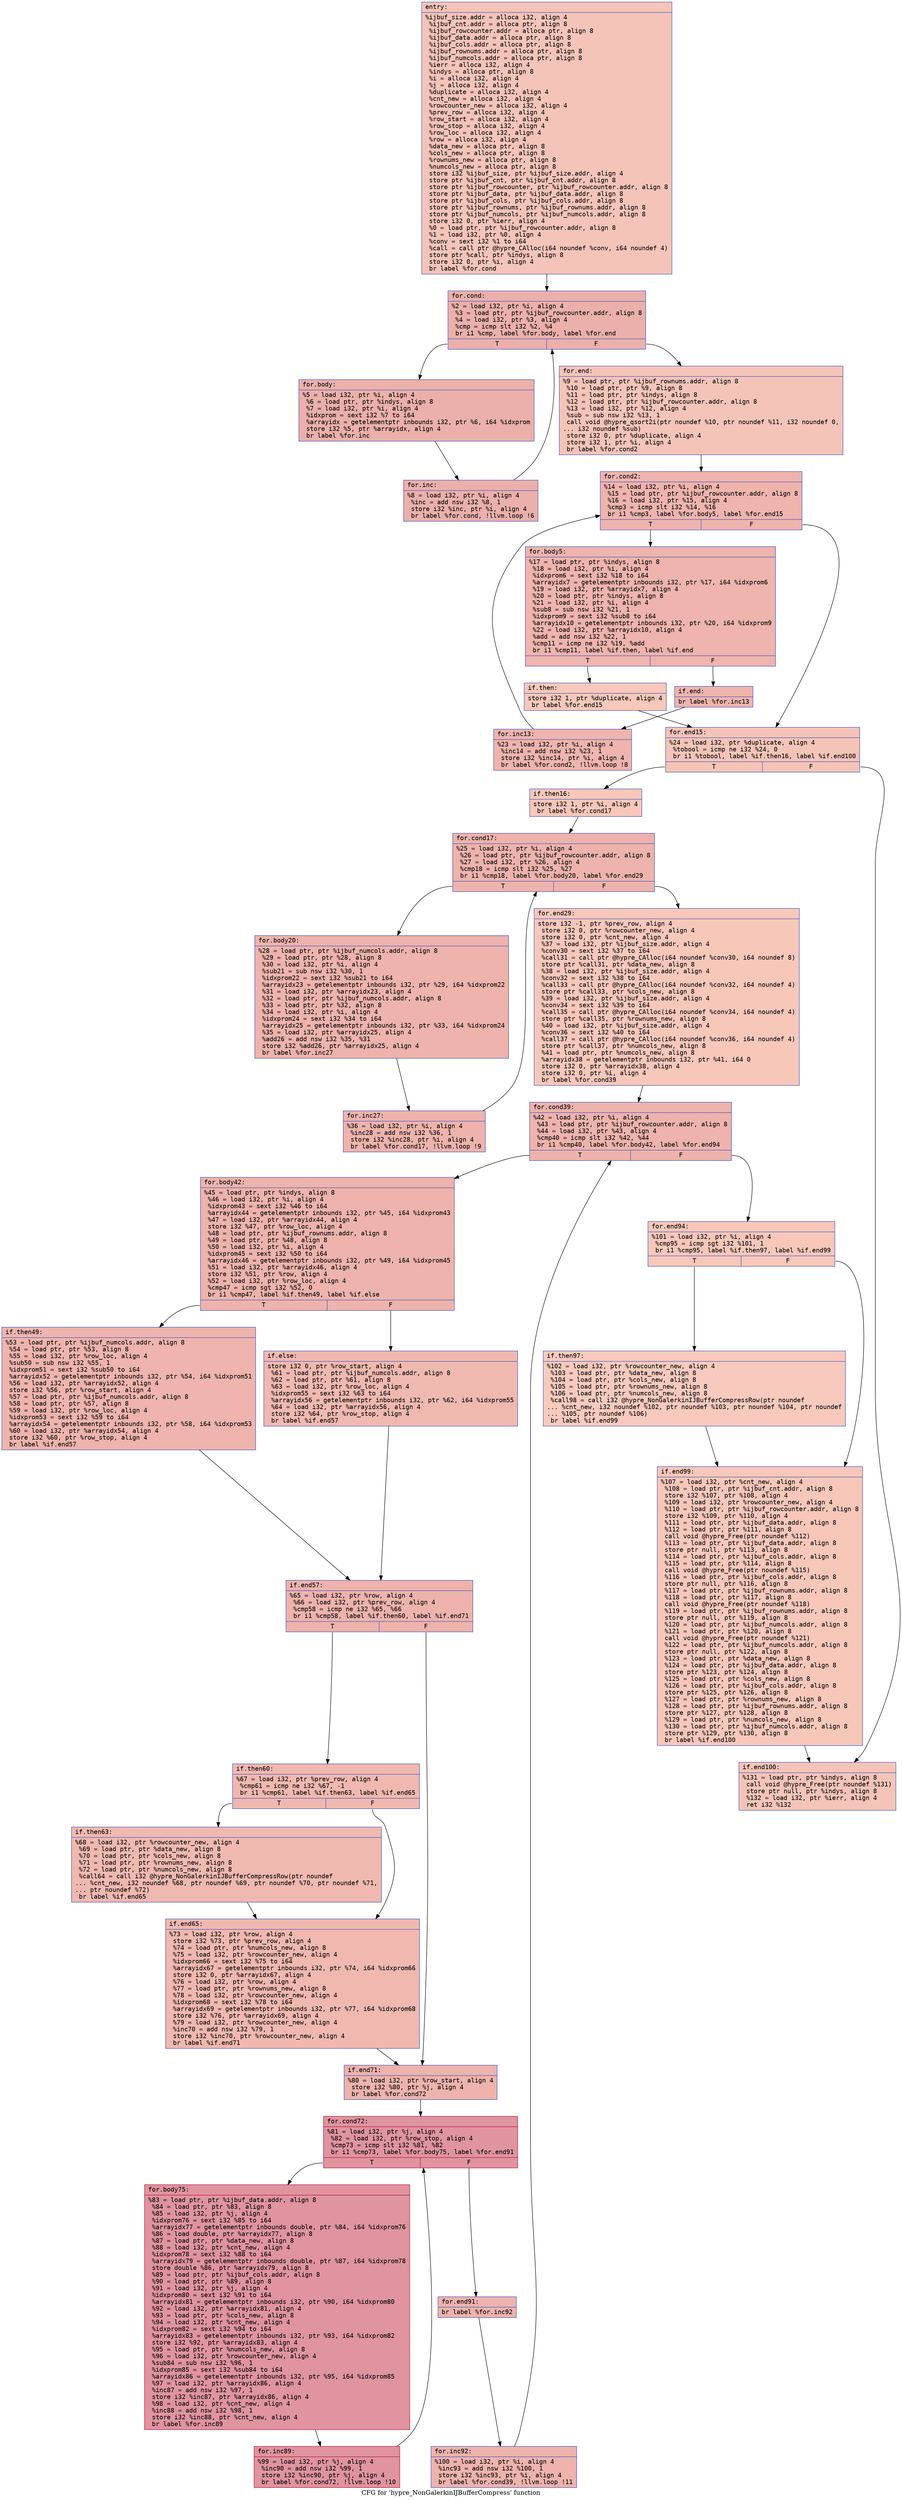 digraph "CFG for 'hypre_NonGalerkinIJBufferCompress' function" {
	label="CFG for 'hypre_NonGalerkinIJBufferCompress' function";

	Node0x558f78be5b80 [shape=record,color="#3d50c3ff", style=filled, fillcolor="#e97a5f70" fontname="Courier",label="{entry:\l|  %ijbuf_size.addr = alloca i32, align 4\l  %ijbuf_cnt.addr = alloca ptr, align 8\l  %ijbuf_rowcounter.addr = alloca ptr, align 8\l  %ijbuf_data.addr = alloca ptr, align 8\l  %ijbuf_cols.addr = alloca ptr, align 8\l  %ijbuf_rownums.addr = alloca ptr, align 8\l  %ijbuf_numcols.addr = alloca ptr, align 8\l  %ierr = alloca i32, align 4\l  %indys = alloca ptr, align 8\l  %i = alloca i32, align 4\l  %j = alloca i32, align 4\l  %duplicate = alloca i32, align 4\l  %cnt_new = alloca i32, align 4\l  %rowcounter_new = alloca i32, align 4\l  %prev_row = alloca i32, align 4\l  %row_start = alloca i32, align 4\l  %row_stop = alloca i32, align 4\l  %row_loc = alloca i32, align 4\l  %row = alloca i32, align 4\l  %data_new = alloca ptr, align 8\l  %cols_new = alloca ptr, align 8\l  %rownums_new = alloca ptr, align 8\l  %numcols_new = alloca ptr, align 8\l  store i32 %ijbuf_size, ptr %ijbuf_size.addr, align 4\l  store ptr %ijbuf_cnt, ptr %ijbuf_cnt.addr, align 8\l  store ptr %ijbuf_rowcounter, ptr %ijbuf_rowcounter.addr, align 8\l  store ptr %ijbuf_data, ptr %ijbuf_data.addr, align 8\l  store ptr %ijbuf_cols, ptr %ijbuf_cols.addr, align 8\l  store ptr %ijbuf_rownums, ptr %ijbuf_rownums.addr, align 8\l  store ptr %ijbuf_numcols, ptr %ijbuf_numcols.addr, align 8\l  store i32 0, ptr %ierr, align 4\l  %0 = load ptr, ptr %ijbuf_rowcounter.addr, align 8\l  %1 = load i32, ptr %0, align 4\l  %conv = sext i32 %1 to i64\l  %call = call ptr @hypre_CAlloc(i64 noundef %conv, i64 noundef 4)\l  store ptr %call, ptr %indys, align 8\l  store i32 0, ptr %i, align 4\l  br label %for.cond\l}"];
	Node0x558f78be5b80 -> Node0x558f78be7f60[tooltip="entry -> for.cond\nProbability 100.00%" ];
	Node0x558f78be7f60 [shape=record,color="#3d50c3ff", style=filled, fillcolor="#d24b4070" fontname="Courier",label="{for.cond:\l|  %2 = load i32, ptr %i, align 4\l  %3 = load ptr, ptr %ijbuf_rowcounter.addr, align 8\l  %4 = load i32, ptr %3, align 4\l  %cmp = icmp slt i32 %2, %4\l  br i1 %cmp, label %for.body, label %for.end\l|{<s0>T|<s1>F}}"];
	Node0x558f78be7f60:s0 -> Node0x558f78be8230[tooltip="for.cond -> for.body\nProbability 96.88%" ];
	Node0x558f78be7f60:s1 -> Node0x558f78be8280[tooltip="for.cond -> for.end\nProbability 3.12%" ];
	Node0x558f78be8230 [shape=record,color="#3d50c3ff", style=filled, fillcolor="#d24b4070" fontname="Courier",label="{for.body:\l|  %5 = load i32, ptr %i, align 4\l  %6 = load ptr, ptr %indys, align 8\l  %7 = load i32, ptr %i, align 4\l  %idxprom = sext i32 %7 to i64\l  %arrayidx = getelementptr inbounds i32, ptr %6, i64 %idxprom\l  store i32 %5, ptr %arrayidx, align 4\l  br label %for.inc\l}"];
	Node0x558f78be8230 -> Node0x558f78be86f0[tooltip="for.body -> for.inc\nProbability 100.00%" ];
	Node0x558f78be86f0 [shape=record,color="#3d50c3ff", style=filled, fillcolor="#d24b4070" fontname="Courier",label="{for.inc:\l|  %8 = load i32, ptr %i, align 4\l  %inc = add nsw i32 %8, 1\l  store i32 %inc, ptr %i, align 4\l  br label %for.cond, !llvm.loop !6\l}"];
	Node0x558f78be86f0 -> Node0x558f78be7f60[tooltip="for.inc -> for.cond\nProbability 100.00%" ];
	Node0x558f78be8280 [shape=record,color="#3d50c3ff", style=filled, fillcolor="#e97a5f70" fontname="Courier",label="{for.end:\l|  %9 = load ptr, ptr %ijbuf_rownums.addr, align 8\l  %10 = load ptr, ptr %9, align 8\l  %11 = load ptr, ptr %indys, align 8\l  %12 = load ptr, ptr %ijbuf_rowcounter.addr, align 8\l  %13 = load i32, ptr %12, align 4\l  %sub = sub nsw i32 %13, 1\l  call void @hypre_qsort2i(ptr noundef %10, ptr noundef %11, i32 noundef 0,\l... i32 noundef %sub)\l  store i32 0, ptr %duplicate, align 4\l  store i32 1, ptr %i, align 4\l  br label %for.cond2\l}"];
	Node0x558f78be8280 -> Node0x558f78be9240[tooltip="for.end -> for.cond2\nProbability 100.00%" ];
	Node0x558f78be9240 [shape=record,color="#3d50c3ff", style=filled, fillcolor="#d8564670" fontname="Courier",label="{for.cond2:\l|  %14 = load i32, ptr %i, align 4\l  %15 = load ptr, ptr %ijbuf_rowcounter.addr, align 8\l  %16 = load i32, ptr %15, align 4\l  %cmp3 = icmp slt i32 %14, %16\l  br i1 %cmp3, label %for.body5, label %for.end15\l|{<s0>T|<s1>F}}"];
	Node0x558f78be9240:s0 -> Node0x558f78be9540[tooltip="for.cond2 -> for.body5\nProbability 96.88%" ];
	Node0x558f78be9240:s1 -> Node0x558f78be9590[tooltip="for.cond2 -> for.end15\nProbability 3.12%" ];
	Node0x558f78be9540 [shape=record,color="#3d50c3ff", style=filled, fillcolor="#d8564670" fontname="Courier",label="{for.body5:\l|  %17 = load ptr, ptr %indys, align 8\l  %18 = load i32, ptr %i, align 4\l  %idxprom6 = sext i32 %18 to i64\l  %arrayidx7 = getelementptr inbounds i32, ptr %17, i64 %idxprom6\l  %19 = load i32, ptr %arrayidx7, align 4\l  %20 = load ptr, ptr %indys, align 8\l  %21 = load i32, ptr %i, align 4\l  %sub8 = sub nsw i32 %21, 1\l  %idxprom9 = sext i32 %sub8 to i64\l  %arrayidx10 = getelementptr inbounds i32, ptr %20, i64 %idxprom9\l  %22 = load i32, ptr %arrayidx10, align 4\l  %add = add nsw i32 %22, 1\l  %cmp11 = icmp ne i32 %19, %add\l  br i1 %cmp11, label %if.then, label %if.end\l|{<s0>T|<s1>F}}"];
	Node0x558f78be9540:s0 -> Node0x558f78bea480[tooltip="for.body5 -> if.then\nProbability 3.12%" ];
	Node0x558f78be9540:s1 -> Node0x558f78bea4f0[tooltip="for.body5 -> if.end\nProbability 96.88%" ];
	Node0x558f78bea480 [shape=record,color="#3d50c3ff", style=filled, fillcolor="#ed836670" fontname="Courier",label="{if.then:\l|  store i32 1, ptr %duplicate, align 4\l  br label %for.end15\l}"];
	Node0x558f78bea480 -> Node0x558f78be9590[tooltip="if.then -> for.end15\nProbability 100.00%" ];
	Node0x558f78bea4f0 [shape=record,color="#3d50c3ff", style=filled, fillcolor="#d8564670" fontname="Courier",label="{if.end:\l|  br label %for.inc13\l}"];
	Node0x558f78bea4f0 -> Node0x558f78bea720[tooltip="if.end -> for.inc13\nProbability 100.00%" ];
	Node0x558f78bea720 [shape=record,color="#3d50c3ff", style=filled, fillcolor="#d8564670" fontname="Courier",label="{for.inc13:\l|  %23 = load i32, ptr %i, align 4\l  %inc14 = add nsw i32 %23, 1\l  store i32 %inc14, ptr %i, align 4\l  br label %for.cond2, !llvm.loop !8\l}"];
	Node0x558f78bea720 -> Node0x558f78be9240[tooltip="for.inc13 -> for.cond2\nProbability 100.00%" ];
	Node0x558f78be9590 [shape=record,color="#3d50c3ff", style=filled, fillcolor="#e97a5f70" fontname="Courier",label="{for.end15:\l|  %24 = load i32, ptr %duplicate, align 4\l  %tobool = icmp ne i32 %24, 0\l  br i1 %tobool, label %if.then16, label %if.end100\l|{<s0>T|<s1>F}}"];
	Node0x558f78be9590:s0 -> Node0x558f78beacd0[tooltip="for.end15 -> if.then16\nProbability 62.50%" ];
	Node0x558f78be9590:s1 -> Node0x558f78bead50[tooltip="for.end15 -> if.end100\nProbability 37.50%" ];
	Node0x558f78beacd0 [shape=record,color="#3d50c3ff", style=filled, fillcolor="#ec7f6370" fontname="Courier",label="{if.then16:\l|  store i32 1, ptr %i, align 4\l  br label %for.cond17\l}"];
	Node0x558f78beacd0 -> Node0x558f78beaf20[tooltip="if.then16 -> for.cond17\nProbability 100.00%" ];
	Node0x558f78beaf20 [shape=record,color="#3d50c3ff", style=filled, fillcolor="#d6524470" fontname="Courier",label="{for.cond17:\l|  %25 = load i32, ptr %i, align 4\l  %26 = load ptr, ptr %ijbuf_rowcounter.addr, align 8\l  %27 = load i32, ptr %26, align 4\l  %cmp18 = icmp slt i32 %25, %27\l  br i1 %cmp18, label %for.body20, label %for.end29\l|{<s0>T|<s1>F}}"];
	Node0x558f78beaf20:s0 -> Node0x558f78beb2a0[tooltip="for.cond17 -> for.body20\nProbability 96.88%" ];
	Node0x558f78beaf20:s1 -> Node0x558f78beb2f0[tooltip="for.cond17 -> for.end29\nProbability 3.12%" ];
	Node0x558f78beb2a0 [shape=record,color="#3d50c3ff", style=filled, fillcolor="#d6524470" fontname="Courier",label="{for.body20:\l|  %28 = load ptr, ptr %ijbuf_numcols.addr, align 8\l  %29 = load ptr, ptr %28, align 8\l  %30 = load i32, ptr %i, align 4\l  %sub21 = sub nsw i32 %30, 1\l  %idxprom22 = sext i32 %sub21 to i64\l  %arrayidx23 = getelementptr inbounds i32, ptr %29, i64 %idxprom22\l  %31 = load i32, ptr %arrayidx23, align 4\l  %32 = load ptr, ptr %ijbuf_numcols.addr, align 8\l  %33 = load ptr, ptr %32, align 8\l  %34 = load i32, ptr %i, align 4\l  %idxprom24 = sext i32 %34 to i64\l  %arrayidx25 = getelementptr inbounds i32, ptr %33, i64 %idxprom24\l  %35 = load i32, ptr %arrayidx25, align 4\l  %add26 = add nsw i32 %35, %31\l  store i32 %add26, ptr %arrayidx25, align 4\l  br label %for.inc27\l}"];
	Node0x558f78beb2a0 -> Node0x558f78bebcd0[tooltip="for.body20 -> for.inc27\nProbability 100.00%" ];
	Node0x558f78bebcd0 [shape=record,color="#3d50c3ff", style=filled, fillcolor="#d6524470" fontname="Courier",label="{for.inc27:\l|  %36 = load i32, ptr %i, align 4\l  %inc28 = add nsw i32 %36, 1\l  store i32 %inc28, ptr %i, align 4\l  br label %for.cond17, !llvm.loop !9\l}"];
	Node0x558f78bebcd0 -> Node0x558f78beaf20[tooltip="for.inc27 -> for.cond17\nProbability 100.00%" ];
	Node0x558f78beb2f0 [shape=record,color="#3d50c3ff", style=filled, fillcolor="#ec7f6370" fontname="Courier",label="{for.end29:\l|  store i32 -1, ptr %prev_row, align 4\l  store i32 0, ptr %rowcounter_new, align 4\l  store i32 0, ptr %cnt_new, align 4\l  %37 = load i32, ptr %ijbuf_size.addr, align 4\l  %conv30 = sext i32 %37 to i64\l  %call31 = call ptr @hypre_CAlloc(i64 noundef %conv30, i64 noundef 8)\l  store ptr %call31, ptr %data_new, align 8\l  %38 = load i32, ptr %ijbuf_size.addr, align 4\l  %conv32 = sext i32 %38 to i64\l  %call33 = call ptr @hypre_CAlloc(i64 noundef %conv32, i64 noundef 4)\l  store ptr %call33, ptr %cols_new, align 8\l  %39 = load i32, ptr %ijbuf_size.addr, align 4\l  %conv34 = sext i32 %39 to i64\l  %call35 = call ptr @hypre_CAlloc(i64 noundef %conv34, i64 noundef 4)\l  store ptr %call35, ptr %rownums_new, align 8\l  %40 = load i32, ptr %ijbuf_size.addr, align 4\l  %conv36 = sext i32 %40 to i64\l  %call37 = call ptr @hypre_CAlloc(i64 noundef %conv36, i64 noundef 4)\l  store ptr %call37, ptr %numcols_new, align 8\l  %41 = load ptr, ptr %numcols_new, align 8\l  %arrayidx38 = getelementptr inbounds i32, ptr %41, i64 0\l  store i32 0, ptr %arrayidx38, align 4\l  store i32 0, ptr %i, align 4\l  br label %for.cond39\l}"];
	Node0x558f78beb2f0 -> Node0x558f78bed160[tooltip="for.end29 -> for.cond39\nProbability 100.00%" ];
	Node0x558f78bed160 [shape=record,color="#3d50c3ff", style=filled, fillcolor="#d6524470" fontname="Courier",label="{for.cond39:\l|  %42 = load i32, ptr %i, align 4\l  %43 = load ptr, ptr %ijbuf_rowcounter.addr, align 8\l  %44 = load i32, ptr %43, align 4\l  %cmp40 = icmp slt i32 %42, %44\l  br i1 %cmp40, label %for.body42, label %for.end94\l|{<s0>T|<s1>F}}"];
	Node0x558f78bed160:s0 -> Node0x558f78bed4c0[tooltip="for.cond39 -> for.body42\nProbability 96.88%" ];
	Node0x558f78bed160:s1 -> Node0x558f78bed510[tooltip="for.cond39 -> for.end94\nProbability 3.12%" ];
	Node0x558f78bed4c0 [shape=record,color="#3d50c3ff", style=filled, fillcolor="#d6524470" fontname="Courier",label="{for.body42:\l|  %45 = load ptr, ptr %indys, align 8\l  %46 = load i32, ptr %i, align 4\l  %idxprom43 = sext i32 %46 to i64\l  %arrayidx44 = getelementptr inbounds i32, ptr %45, i64 %idxprom43\l  %47 = load i32, ptr %arrayidx44, align 4\l  store i32 %47, ptr %row_loc, align 4\l  %48 = load ptr, ptr %ijbuf_rownums.addr, align 8\l  %49 = load ptr, ptr %48, align 8\l  %50 = load i32, ptr %i, align 4\l  %idxprom45 = sext i32 %50 to i64\l  %arrayidx46 = getelementptr inbounds i32, ptr %49, i64 %idxprom45\l  %51 = load i32, ptr %arrayidx46, align 4\l  store i32 %51, ptr %row, align 4\l  %52 = load i32, ptr %row_loc, align 4\l  %cmp47 = icmp sgt i32 %52, 0\l  br i1 %cmp47, label %if.then49, label %if.else\l|{<s0>T|<s1>F}}"];
	Node0x558f78bed4c0:s0 -> Node0x558f78bee6f0[tooltip="for.body42 -> if.then49\nProbability 62.50%" ];
	Node0x558f78bed4c0:s1 -> Node0x558f78bee770[tooltip="for.body42 -> if.else\nProbability 37.50%" ];
	Node0x558f78bee6f0 [shape=record,color="#3d50c3ff", style=filled, fillcolor="#d8564670" fontname="Courier",label="{if.then49:\l|  %53 = load ptr, ptr %ijbuf_numcols.addr, align 8\l  %54 = load ptr, ptr %53, align 8\l  %55 = load i32, ptr %row_loc, align 4\l  %sub50 = sub nsw i32 %55, 1\l  %idxprom51 = sext i32 %sub50 to i64\l  %arrayidx52 = getelementptr inbounds i32, ptr %54, i64 %idxprom51\l  %56 = load i32, ptr %arrayidx52, align 4\l  store i32 %56, ptr %row_start, align 4\l  %57 = load ptr, ptr %ijbuf_numcols.addr, align 8\l  %58 = load ptr, ptr %57, align 8\l  %59 = load i32, ptr %row_loc, align 4\l  %idxprom53 = sext i32 %59 to i64\l  %arrayidx54 = getelementptr inbounds i32, ptr %58, i64 %idxprom53\l  %60 = load i32, ptr %arrayidx54, align 4\l  store i32 %60, ptr %row_stop, align 4\l  br label %if.end57\l}"];
	Node0x558f78bee6f0 -> Node0x558f78be9c30[tooltip="if.then49 -> if.end57\nProbability 100.00%" ];
	Node0x558f78bee770 [shape=record,color="#3d50c3ff", style=filled, fillcolor="#de614d70" fontname="Courier",label="{if.else:\l|  store i32 0, ptr %row_start, align 4\l  %61 = load ptr, ptr %ijbuf_numcols.addr, align 8\l  %62 = load ptr, ptr %61, align 8\l  %63 = load i32, ptr %row_loc, align 4\l  %idxprom55 = sext i32 %63 to i64\l  %arrayidx56 = getelementptr inbounds i32, ptr %62, i64 %idxprom55\l  %64 = load i32, ptr %arrayidx56, align 4\l  store i32 %64, ptr %row_stop, align 4\l  br label %if.end57\l}"];
	Node0x558f78bee770 -> Node0x558f78be9c30[tooltip="if.else -> if.end57\nProbability 100.00%" ];
	Node0x558f78be9c30 [shape=record,color="#3d50c3ff", style=filled, fillcolor="#d6524470" fontname="Courier",label="{if.end57:\l|  %65 = load i32, ptr %row, align 4\l  %66 = load i32, ptr %prev_row, align 4\l  %cmp58 = icmp ne i32 %65, %66\l  br i1 %cmp58, label %if.then60, label %if.end71\l|{<s0>T|<s1>F}}"];
	Node0x558f78be9c30:s0 -> Node0x558f78beff20[tooltip="if.end57 -> if.then60\nProbability 50.00%" ];
	Node0x558f78be9c30:s1 -> Node0x558f78beffa0[tooltip="if.end57 -> if.end71\nProbability 50.00%" ];
	Node0x558f78beff20 [shape=record,color="#3d50c3ff", style=filled, fillcolor="#dc5d4a70" fontname="Courier",label="{if.then60:\l|  %67 = load i32, ptr %prev_row, align 4\l  %cmp61 = icmp ne i32 %67, -1\l  br i1 %cmp61, label %if.then63, label %if.end65\l|{<s0>T|<s1>F}}"];
	Node0x558f78beff20:s0 -> Node0x558f78bf0200[tooltip="if.then60 -> if.then63\nProbability 62.50%" ];
	Node0x558f78beff20:s1 -> Node0x558f78bf0280[tooltip="if.then60 -> if.end65\nProbability 37.50%" ];
	Node0x558f78bf0200 [shape=record,color="#3d50c3ff", style=filled, fillcolor="#de614d70" fontname="Courier",label="{if.then63:\l|  %68 = load i32, ptr %rowcounter_new, align 4\l  %69 = load ptr, ptr %data_new, align 8\l  %70 = load ptr, ptr %cols_new, align 8\l  %71 = load ptr, ptr %rownums_new, align 8\l  %72 = load ptr, ptr %numcols_new, align 8\l  %call64 = call i32 @hypre_NonGalerkinIJBufferCompressRow(ptr noundef\l... %cnt_new, i32 noundef %68, ptr noundef %69, ptr noundef %70, ptr noundef %71,\l... ptr noundef %72)\l  br label %if.end65\l}"];
	Node0x558f78bf0200 -> Node0x558f78bf0280[tooltip="if.then63 -> if.end65\nProbability 100.00%" ];
	Node0x558f78bf0280 [shape=record,color="#3d50c3ff", style=filled, fillcolor="#dc5d4a70" fontname="Courier",label="{if.end65:\l|  %73 = load i32, ptr %row, align 4\l  store i32 %73, ptr %prev_row, align 4\l  %74 = load ptr, ptr %numcols_new, align 8\l  %75 = load i32, ptr %rowcounter_new, align 4\l  %idxprom66 = sext i32 %75 to i64\l  %arrayidx67 = getelementptr inbounds i32, ptr %74, i64 %idxprom66\l  store i32 0, ptr %arrayidx67, align 4\l  %76 = load i32, ptr %row, align 4\l  %77 = load ptr, ptr %rownums_new, align 8\l  %78 = load i32, ptr %rowcounter_new, align 4\l  %idxprom68 = sext i32 %78 to i64\l  %arrayidx69 = getelementptr inbounds i32, ptr %77, i64 %idxprom68\l  store i32 %76, ptr %arrayidx69, align 4\l  %79 = load i32, ptr %rowcounter_new, align 4\l  %inc70 = add nsw i32 %79, 1\l  store i32 %inc70, ptr %rowcounter_new, align 4\l  br label %if.end71\l}"];
	Node0x558f78bf0280 -> Node0x558f78beffa0[tooltip="if.end65 -> if.end71\nProbability 100.00%" ];
	Node0x558f78beffa0 [shape=record,color="#3d50c3ff", style=filled, fillcolor="#d6524470" fontname="Courier",label="{if.end71:\l|  %80 = load i32, ptr %row_start, align 4\l  store i32 %80, ptr %j, align 4\l  br label %for.cond72\l}"];
	Node0x558f78beffa0 -> Node0x558f78bf1370[tooltip="if.end71 -> for.cond72\nProbability 100.00%" ];
	Node0x558f78bf1370 [shape=record,color="#b70d28ff", style=filled, fillcolor="#b70d2870" fontname="Courier",label="{for.cond72:\l|  %81 = load i32, ptr %j, align 4\l  %82 = load i32, ptr %row_stop, align 4\l  %cmp73 = icmp slt i32 %81, %82\l  br i1 %cmp73, label %for.body75, label %for.end91\l|{<s0>T|<s1>F}}"];
	Node0x558f78bf1370:s0 -> Node0x558f78bf1610[tooltip="for.cond72 -> for.body75\nProbability 96.88%" ];
	Node0x558f78bf1370:s1 -> Node0x558f78bf1690[tooltip="for.cond72 -> for.end91\nProbability 3.12%" ];
	Node0x558f78bf1610 [shape=record,color="#b70d28ff", style=filled, fillcolor="#b70d2870" fontname="Courier",label="{for.body75:\l|  %83 = load ptr, ptr %ijbuf_data.addr, align 8\l  %84 = load ptr, ptr %83, align 8\l  %85 = load i32, ptr %j, align 4\l  %idxprom76 = sext i32 %85 to i64\l  %arrayidx77 = getelementptr inbounds double, ptr %84, i64 %idxprom76\l  %86 = load double, ptr %arrayidx77, align 8\l  %87 = load ptr, ptr %data_new, align 8\l  %88 = load i32, ptr %cnt_new, align 4\l  %idxprom78 = sext i32 %88 to i64\l  %arrayidx79 = getelementptr inbounds double, ptr %87, i64 %idxprom78\l  store double %86, ptr %arrayidx79, align 8\l  %89 = load ptr, ptr %ijbuf_cols.addr, align 8\l  %90 = load ptr, ptr %89, align 8\l  %91 = load i32, ptr %j, align 4\l  %idxprom80 = sext i32 %91 to i64\l  %arrayidx81 = getelementptr inbounds i32, ptr %90, i64 %idxprom80\l  %92 = load i32, ptr %arrayidx81, align 4\l  %93 = load ptr, ptr %cols_new, align 8\l  %94 = load i32, ptr %cnt_new, align 4\l  %idxprom82 = sext i32 %94 to i64\l  %arrayidx83 = getelementptr inbounds i32, ptr %93, i64 %idxprom82\l  store i32 %92, ptr %arrayidx83, align 4\l  %95 = load ptr, ptr %numcols_new, align 8\l  %96 = load i32, ptr %rowcounter_new, align 4\l  %sub84 = sub nsw i32 %96, 1\l  %idxprom85 = sext i32 %sub84 to i64\l  %arrayidx86 = getelementptr inbounds i32, ptr %95, i64 %idxprom85\l  %97 = load i32, ptr %arrayidx86, align 4\l  %inc87 = add nsw i32 %97, 1\l  store i32 %inc87, ptr %arrayidx86, align 4\l  %98 = load i32, ptr %cnt_new, align 4\l  %inc88 = add nsw i32 %98, 1\l  store i32 %inc88, ptr %cnt_new, align 4\l  br label %for.inc89\l}"];
	Node0x558f78bf1610 -> Node0x558f78bedf40[tooltip="for.body75 -> for.inc89\nProbability 100.00%" ];
	Node0x558f78bedf40 [shape=record,color="#b70d28ff", style=filled, fillcolor="#b70d2870" fontname="Courier",label="{for.inc89:\l|  %99 = load i32, ptr %j, align 4\l  %inc90 = add nsw i32 %99, 1\l  store i32 %inc90, ptr %j, align 4\l  br label %for.cond72, !llvm.loop !10\l}"];
	Node0x558f78bedf40 -> Node0x558f78bf1370[tooltip="for.inc89 -> for.cond72\nProbability 100.00%" ];
	Node0x558f78bf1690 [shape=record,color="#3d50c3ff", style=filled, fillcolor="#d6524470" fontname="Courier",label="{for.end91:\l|  br label %for.inc92\l}"];
	Node0x558f78bf1690 -> Node0x558f78bf3800[tooltip="for.end91 -> for.inc92\nProbability 100.00%" ];
	Node0x558f78bf3800 [shape=record,color="#3d50c3ff", style=filled, fillcolor="#d6524470" fontname="Courier",label="{for.inc92:\l|  %100 = load i32, ptr %i, align 4\l  %inc93 = add nsw i32 %100, 1\l  store i32 %inc93, ptr %i, align 4\l  br label %for.cond39, !llvm.loop !11\l}"];
	Node0x558f78bf3800 -> Node0x558f78bed160[tooltip="for.inc92 -> for.cond39\nProbability 100.00%" ];
	Node0x558f78bed510 [shape=record,color="#3d50c3ff", style=filled, fillcolor="#ec7f6370" fontname="Courier",label="{for.end94:\l|  %101 = load i32, ptr %i, align 4\l  %cmp95 = icmp sgt i32 %101, 1\l  br i1 %cmp95, label %if.then97, label %if.end99\l|{<s0>T|<s1>F}}"];
	Node0x558f78bed510:s0 -> Node0x558f78bf3db0[tooltip="for.end94 -> if.then97\nProbability 50.00%" ];
	Node0x558f78bed510:s1 -> Node0x558f78bf3e30[tooltip="for.end94 -> if.end99\nProbability 50.00%" ];
	Node0x558f78bf3db0 [shape=record,color="#3d50c3ff", style=filled, fillcolor="#ef886b70" fontname="Courier",label="{if.then97:\l|  %102 = load i32, ptr %rowcounter_new, align 4\l  %103 = load ptr, ptr %data_new, align 8\l  %104 = load ptr, ptr %cols_new, align 8\l  %105 = load ptr, ptr %rownums_new, align 8\l  %106 = load ptr, ptr %numcols_new, align 8\l  %call98 = call i32 @hypre_NonGalerkinIJBufferCompressRow(ptr noundef\l... %cnt_new, i32 noundef %102, ptr noundef %103, ptr noundef %104, ptr noundef\l... %105, ptr noundef %106)\l  br label %if.end99\l}"];
	Node0x558f78bf3db0 -> Node0x558f78bf3e30[tooltip="if.then97 -> if.end99\nProbability 100.00%" ];
	Node0x558f78bf3e30 [shape=record,color="#3d50c3ff", style=filled, fillcolor="#ec7f6370" fontname="Courier",label="{if.end99:\l|  %107 = load i32, ptr %cnt_new, align 4\l  %108 = load ptr, ptr %ijbuf_cnt.addr, align 8\l  store i32 %107, ptr %108, align 4\l  %109 = load i32, ptr %rowcounter_new, align 4\l  %110 = load ptr, ptr %ijbuf_rowcounter.addr, align 8\l  store i32 %109, ptr %110, align 4\l  %111 = load ptr, ptr %ijbuf_data.addr, align 8\l  %112 = load ptr, ptr %111, align 8\l  call void @hypre_Free(ptr noundef %112)\l  %113 = load ptr, ptr %ijbuf_data.addr, align 8\l  store ptr null, ptr %113, align 8\l  %114 = load ptr, ptr %ijbuf_cols.addr, align 8\l  %115 = load ptr, ptr %114, align 8\l  call void @hypre_Free(ptr noundef %115)\l  %116 = load ptr, ptr %ijbuf_cols.addr, align 8\l  store ptr null, ptr %116, align 8\l  %117 = load ptr, ptr %ijbuf_rownums.addr, align 8\l  %118 = load ptr, ptr %117, align 8\l  call void @hypre_Free(ptr noundef %118)\l  %119 = load ptr, ptr %ijbuf_rownums.addr, align 8\l  store ptr null, ptr %119, align 8\l  %120 = load ptr, ptr %ijbuf_numcols.addr, align 8\l  %121 = load ptr, ptr %120, align 8\l  call void @hypre_Free(ptr noundef %121)\l  %122 = load ptr, ptr %ijbuf_numcols.addr, align 8\l  store ptr null, ptr %122, align 8\l  %123 = load ptr, ptr %data_new, align 8\l  %124 = load ptr, ptr %ijbuf_data.addr, align 8\l  store ptr %123, ptr %124, align 8\l  %125 = load ptr, ptr %cols_new, align 8\l  %126 = load ptr, ptr %ijbuf_cols.addr, align 8\l  store ptr %125, ptr %126, align 8\l  %127 = load ptr, ptr %rownums_new, align 8\l  %128 = load ptr, ptr %ijbuf_rownums.addr, align 8\l  store ptr %127, ptr %128, align 8\l  %129 = load ptr, ptr %numcols_new, align 8\l  %130 = load ptr, ptr %ijbuf_numcols.addr, align 8\l  store ptr %129, ptr %130, align 8\l  br label %if.end100\l}"];
	Node0x558f78bf3e30 -> Node0x558f78bead50[tooltip="if.end99 -> if.end100\nProbability 100.00%" ];
	Node0x558f78bead50 [shape=record,color="#3d50c3ff", style=filled, fillcolor="#e97a5f70" fontname="Courier",label="{if.end100:\l|  %131 = load ptr, ptr %indys, align 8\l  call void @hypre_Free(ptr noundef %131)\l  store ptr null, ptr %indys, align 8\l  %132 = load i32, ptr %ierr, align 4\l  ret i32 %132\l}"];
}
